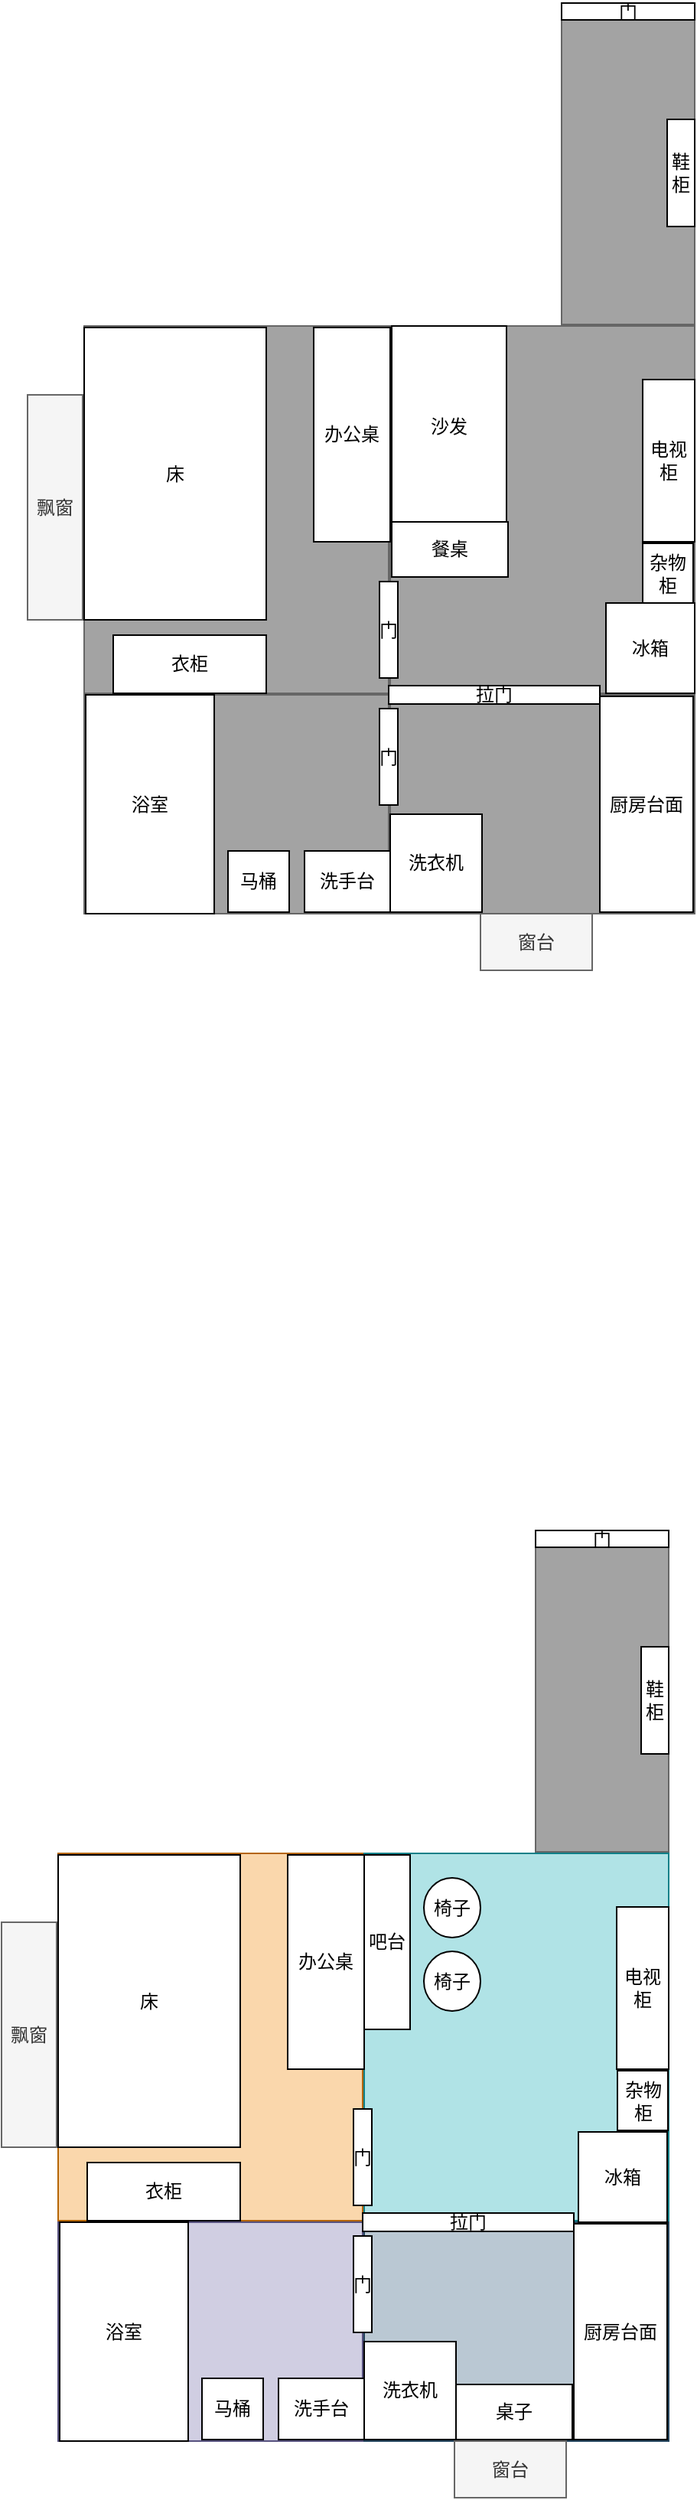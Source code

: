<mxfile version="24.7.17">
  <diagram name="第 1 页" id="CYBKMbkKCNL093wi5okR">
    <mxGraphModel dx="957" dy="1836" grid="1" gridSize="1" guides="1" tooltips="1" connect="1" arrows="1" fold="1" page="1" pageScale="1" pageWidth="827" pageHeight="1169" math="0" shadow="0">
      <root>
        <mxCell id="0" />
        <mxCell id="1" parent="0" />
        <mxCell id="d14SrWLnWhH9Ct6czbAq-1" value="" style="rounded=0;whiteSpace=wrap;html=1;fillColor=#A3A3A3;fontColor=#333333;strokeColor=#666666;" vertex="1" parent="1">
          <mxGeometry x="436" y="-56" width="87" height="210" as="geometry" />
        </mxCell>
        <mxCell id="d14SrWLnWhH9Ct6czbAq-2" value="" style="rounded=0;whiteSpace=wrap;html=1;fillColor=#a3a3a3;fontColor=#333333;strokeColor=#666666;" vertex="1" parent="1">
          <mxGeometry x="324" y="155" width="199" height="240" as="geometry" />
        </mxCell>
        <mxCell id="d14SrWLnWhH9Ct6czbAq-3" value="" style="rounded=0;whiteSpace=wrap;html=1;fillColor=#a3a3a3;fontColor=#333333;strokeColor=#666666;" vertex="1" parent="1">
          <mxGeometry x="324" y="396" width="199" height="143" as="geometry" />
        </mxCell>
        <mxCell id="d14SrWLnWhH9Ct6czbAq-60" value="" style="rounded=0;whiteSpace=wrap;html=1;fillColor=#a3a3a3;fontColor=#333333;strokeColor=#666666;" vertex="1" parent="1">
          <mxGeometry x="124" y="155" width="199" height="240" as="geometry" />
        </mxCell>
        <mxCell id="d14SrWLnWhH9Ct6czbAq-61" value="" style="rounded=0;whiteSpace=wrap;html=1;fillColor=#a3a3a3;fontColor=#333333;strokeColor=#666666;" vertex="1" parent="1">
          <mxGeometry x="124" y="396" width="199" height="143" as="geometry" />
        </mxCell>
        <mxCell id="d14SrWLnWhH9Ct6czbAq-6" value="冰箱" style="rounded=0;whiteSpace=wrap;html=1;" vertex="1" parent="1">
          <mxGeometry x="465" y="336" width="58" height="59" as="geometry" />
        </mxCell>
        <mxCell id="d14SrWLnWhH9Ct6czbAq-7" value="电视柜" style="rounded=0;whiteSpace=wrap;html=1;" vertex="1" parent="1">
          <mxGeometry x="489" y="190" width="34" height="106" as="geometry" />
        </mxCell>
        <mxCell id="d14SrWLnWhH9Ct6czbAq-8" value="杂物柜" style="rounded=0;whiteSpace=wrap;html=1;" vertex="1" parent="1">
          <mxGeometry x="489" y="297" width="33" height="39" as="geometry" />
        </mxCell>
        <mxCell id="d14SrWLnWhH9Ct6czbAq-9" value="门" style="rounded=0;whiteSpace=wrap;html=1;" vertex="1" parent="1">
          <mxGeometry x="317" y="405" width="12" height="63" as="geometry" />
        </mxCell>
        <mxCell id="d14SrWLnWhH9Ct6czbAq-10" value="拉门" style="rounded=0;whiteSpace=wrap;html=1;" vertex="1" parent="1">
          <mxGeometry x="323" y="390" width="138" height="12" as="geometry" />
        </mxCell>
        <mxCell id="d14SrWLnWhH9Ct6czbAq-12" value="沙发" style="rounded=0;whiteSpace=wrap;html=1;" vertex="1" parent="1">
          <mxGeometry x="325" y="155" width="75" height="132" as="geometry" />
        </mxCell>
        <mxCell id="d14SrWLnWhH9Ct6czbAq-13" value="餐桌" style="rounded=0;whiteSpace=wrap;html=1;" vertex="1" parent="1">
          <mxGeometry x="325" y="283" width="76" height="36" as="geometry" />
        </mxCell>
        <mxCell id="d14SrWLnWhH9Ct6czbAq-14" value="床" style="rounded=0;whiteSpace=wrap;html=1;" vertex="1" parent="1">
          <mxGeometry x="124" y="156" width="119" height="191" as="geometry" />
        </mxCell>
        <mxCell id="d14SrWLnWhH9Ct6czbAq-16" value="飘窗" style="rounded=0;whiteSpace=wrap;html=1;fillColor=#f5f5f5;fontColor=#333333;strokeColor=#666666;" vertex="1" parent="1">
          <mxGeometry x="87" y="200" width="36" height="147" as="geometry" />
        </mxCell>
        <mxCell id="d14SrWLnWhH9Ct6czbAq-17" value="窗台" style="rounded=0;whiteSpace=wrap;html=1;fillColor=#f5f5f5;fontColor=#333333;strokeColor=#666666;" vertex="1" parent="1">
          <mxGeometry x="383" y="539" width="73" height="37" as="geometry" />
        </mxCell>
        <mxCell id="d14SrWLnWhH9Ct6czbAq-18" value="办公桌" style="rounded=0;whiteSpace=wrap;html=1;" vertex="1" parent="1">
          <mxGeometry x="274" y="156" width="50" height="140" as="geometry" />
        </mxCell>
        <mxCell id="d14SrWLnWhH9Ct6czbAq-20" value="浴室" style="rounded=0;whiteSpace=wrap;html=1;" vertex="1" parent="1">
          <mxGeometry x="125" y="396" width="84" height="143" as="geometry" />
        </mxCell>
        <mxCell id="d14SrWLnWhH9Ct6czbAq-21" value="洗手台" style="rounded=0;whiteSpace=wrap;html=1;" vertex="1" parent="1">
          <mxGeometry x="268" y="498" width="56" height="40" as="geometry" />
        </mxCell>
        <mxCell id="d14SrWLnWhH9Ct6czbAq-22" value="马桶" style="rounded=0;whiteSpace=wrap;html=1;" vertex="1" parent="1">
          <mxGeometry x="218" y="498" width="40" height="40" as="geometry" />
        </mxCell>
        <mxCell id="d14SrWLnWhH9Ct6czbAq-24" value="洗衣机" style="rounded=0;whiteSpace=wrap;html=1;" vertex="1" parent="1">
          <mxGeometry x="324" y="474" width="60" height="64" as="geometry" />
        </mxCell>
        <mxCell id="d14SrWLnWhH9Ct6czbAq-25" value="厨房台面" style="rounded=0;whiteSpace=wrap;html=1;" vertex="1" parent="1">
          <mxGeometry x="461" y="397" width="61" height="141" as="geometry" />
        </mxCell>
        <mxCell id="d14SrWLnWhH9Ct6czbAq-52" value="鞋柜" style="rounded=0;whiteSpace=wrap;html=1;" vertex="1" parent="1">
          <mxGeometry x="505" y="20" width="18" height="70" as="geometry" />
        </mxCell>
        <mxCell id="d14SrWLnWhH9Ct6czbAq-53" value="门" style="rounded=0;whiteSpace=wrap;html=1;" vertex="1" parent="1">
          <mxGeometry x="436" y="-56" width="87" height="11" as="geometry" />
        </mxCell>
        <mxCell id="d14SrWLnWhH9Ct6czbAq-63" value="门" style="rounded=0;whiteSpace=wrap;html=1;" vertex="1" parent="1">
          <mxGeometry x="317" y="322" width="12" height="63" as="geometry" />
        </mxCell>
        <mxCell id="d14SrWLnWhH9Ct6czbAq-65" value="衣柜" style="rounded=0;whiteSpace=wrap;html=1;" vertex="1" parent="1">
          <mxGeometry x="143" y="357" width="100" height="38" as="geometry" />
        </mxCell>
        <mxCell id="d14SrWLnWhH9Ct6czbAq-66" value="" style="rounded=0;whiteSpace=wrap;html=1;fillColor=#A3A3A3;fontColor=#333333;strokeColor=#666666;" vertex="1" parent="1">
          <mxGeometry x="419" y="942" width="87" height="210" as="geometry" />
        </mxCell>
        <mxCell id="d14SrWLnWhH9Ct6czbAq-67" value="" style="rounded=0;whiteSpace=wrap;html=1;fillColor=#b0e3e6;strokeColor=#0e8088;" vertex="1" parent="1">
          <mxGeometry x="307" y="1153" width="199" height="240" as="geometry" />
        </mxCell>
        <mxCell id="d14SrWLnWhH9Ct6czbAq-68" value="" style="rounded=0;whiteSpace=wrap;html=1;fillColor=#bac8d3;strokeColor=#23445d;" vertex="1" parent="1">
          <mxGeometry x="307" y="1394" width="199" height="143" as="geometry" />
        </mxCell>
        <mxCell id="d14SrWLnWhH9Ct6czbAq-69" value="" style="rounded=0;whiteSpace=wrap;html=1;fillColor=#fad7ac;strokeColor=#b46504;" vertex="1" parent="1">
          <mxGeometry x="107" y="1153" width="199" height="240" as="geometry" />
        </mxCell>
        <mxCell id="d14SrWLnWhH9Ct6czbAq-70" value="" style="rounded=0;whiteSpace=wrap;html=1;fillColor=#d0cee2;strokeColor=#56517e;" vertex="1" parent="1">
          <mxGeometry x="107" y="1394" width="199" height="143" as="geometry" />
        </mxCell>
        <mxCell id="d14SrWLnWhH9Ct6czbAq-71" value="冰箱" style="rounded=0;whiteSpace=wrap;html=1;" vertex="1" parent="1">
          <mxGeometry x="447" y="1335" width="58" height="59" as="geometry" />
        </mxCell>
        <mxCell id="d14SrWLnWhH9Ct6czbAq-72" value="电视柜" style="rounded=0;whiteSpace=wrap;html=1;" vertex="1" parent="1">
          <mxGeometry x="472" y="1188" width="34" height="106" as="geometry" />
        </mxCell>
        <mxCell id="d14SrWLnWhH9Ct6czbAq-73" value="杂物柜" style="rounded=0;whiteSpace=wrap;html=1;" vertex="1" parent="1">
          <mxGeometry x="472.5" y="1295" width="33" height="39" as="geometry" />
        </mxCell>
        <mxCell id="d14SrWLnWhH9Ct6czbAq-74" value="门" style="rounded=0;whiteSpace=wrap;html=1;" vertex="1" parent="1">
          <mxGeometry x="300" y="1403" width="12" height="63" as="geometry" />
        </mxCell>
        <mxCell id="d14SrWLnWhH9Ct6czbAq-75" value="拉门" style="rounded=0;whiteSpace=wrap;html=1;" vertex="1" parent="1">
          <mxGeometry x="306" y="1388" width="138" height="12" as="geometry" />
        </mxCell>
        <mxCell id="d14SrWLnWhH9Ct6czbAq-78" value="床" style="rounded=0;whiteSpace=wrap;html=1;" vertex="1" parent="1">
          <mxGeometry x="107" y="1154" width="119" height="191" as="geometry" />
        </mxCell>
        <mxCell id="d14SrWLnWhH9Ct6czbAq-79" value="飘窗" style="rounded=0;whiteSpace=wrap;html=1;fillColor=#f5f5f5;fontColor=#333333;strokeColor=#666666;" vertex="1" parent="1">
          <mxGeometry x="70" y="1198" width="36" height="147" as="geometry" />
        </mxCell>
        <mxCell id="d14SrWLnWhH9Ct6czbAq-80" value="窗台" style="rounded=0;whiteSpace=wrap;html=1;fillColor=#f5f5f5;fontColor=#333333;strokeColor=#666666;" vertex="1" parent="1">
          <mxGeometry x="366" y="1537" width="73" height="37" as="geometry" />
        </mxCell>
        <mxCell id="d14SrWLnWhH9Ct6czbAq-81" value="办公桌" style="rounded=0;whiteSpace=wrap;html=1;" vertex="1" parent="1">
          <mxGeometry x="257" y="1154" width="50" height="140" as="geometry" />
        </mxCell>
        <mxCell id="d14SrWLnWhH9Ct6czbAq-82" value="浴室" style="rounded=0;whiteSpace=wrap;html=1;" vertex="1" parent="1">
          <mxGeometry x="108" y="1394" width="84" height="143" as="geometry" />
        </mxCell>
        <mxCell id="d14SrWLnWhH9Ct6czbAq-83" value="洗手台" style="rounded=0;whiteSpace=wrap;html=1;" vertex="1" parent="1">
          <mxGeometry x="251" y="1496" width="56" height="40" as="geometry" />
        </mxCell>
        <mxCell id="d14SrWLnWhH9Ct6czbAq-84" value="马桶" style="rounded=0;whiteSpace=wrap;html=1;" vertex="1" parent="1">
          <mxGeometry x="201" y="1496" width="40" height="40" as="geometry" />
        </mxCell>
        <mxCell id="d14SrWLnWhH9Ct6czbAq-85" value="洗衣机" style="rounded=0;whiteSpace=wrap;html=1;" vertex="1" parent="1">
          <mxGeometry x="307" y="1472" width="60" height="64" as="geometry" />
        </mxCell>
        <mxCell id="d14SrWLnWhH9Ct6czbAq-86" value="厨房台面" style="rounded=0;whiteSpace=wrap;html=1;" vertex="1" parent="1">
          <mxGeometry x="444" y="1395" width="61" height="141" as="geometry" />
        </mxCell>
        <mxCell id="d14SrWLnWhH9Ct6czbAq-87" value="鞋柜" style="rounded=0;whiteSpace=wrap;html=1;" vertex="1" parent="1">
          <mxGeometry x="488" y="1018" width="18" height="70" as="geometry" />
        </mxCell>
        <mxCell id="d14SrWLnWhH9Ct6czbAq-88" value="门" style="rounded=0;whiteSpace=wrap;html=1;" vertex="1" parent="1">
          <mxGeometry x="419" y="942" width="87" height="11" as="geometry" />
        </mxCell>
        <mxCell id="d14SrWLnWhH9Ct6czbAq-89" value="门" style="rounded=0;whiteSpace=wrap;html=1;" vertex="1" parent="1">
          <mxGeometry x="300" y="1320" width="12" height="63" as="geometry" />
        </mxCell>
        <mxCell id="d14SrWLnWhH9Ct6czbAq-90" value="衣柜" style="rounded=0;whiteSpace=wrap;html=1;" vertex="1" parent="1">
          <mxGeometry x="126" y="1355" width="100" height="38" as="geometry" />
        </mxCell>
        <mxCell id="d14SrWLnWhH9Ct6czbAq-92" value="桌子" style="rounded=0;whiteSpace=wrap;html=1;" vertex="1" parent="1">
          <mxGeometry x="367" y="1500" width="76" height="36" as="geometry" />
        </mxCell>
        <mxCell id="d14SrWLnWhH9Ct6czbAq-93" value="吧台" style="rounded=0;whiteSpace=wrap;html=1;" vertex="1" parent="1">
          <mxGeometry x="307" y="1154" width="30" height="114" as="geometry" />
        </mxCell>
        <mxCell id="d14SrWLnWhH9Ct6czbAq-95" value="椅子" style="ellipse;whiteSpace=wrap;html=1;" vertex="1" parent="1">
          <mxGeometry x="346" y="1217" width="37" height="39" as="geometry" />
        </mxCell>
        <mxCell id="d14SrWLnWhH9Ct6czbAq-96" value="椅子" style="ellipse;whiteSpace=wrap;html=1;" vertex="1" parent="1">
          <mxGeometry x="346" y="1169" width="37" height="39" as="geometry" />
        </mxCell>
      </root>
    </mxGraphModel>
  </diagram>
</mxfile>
